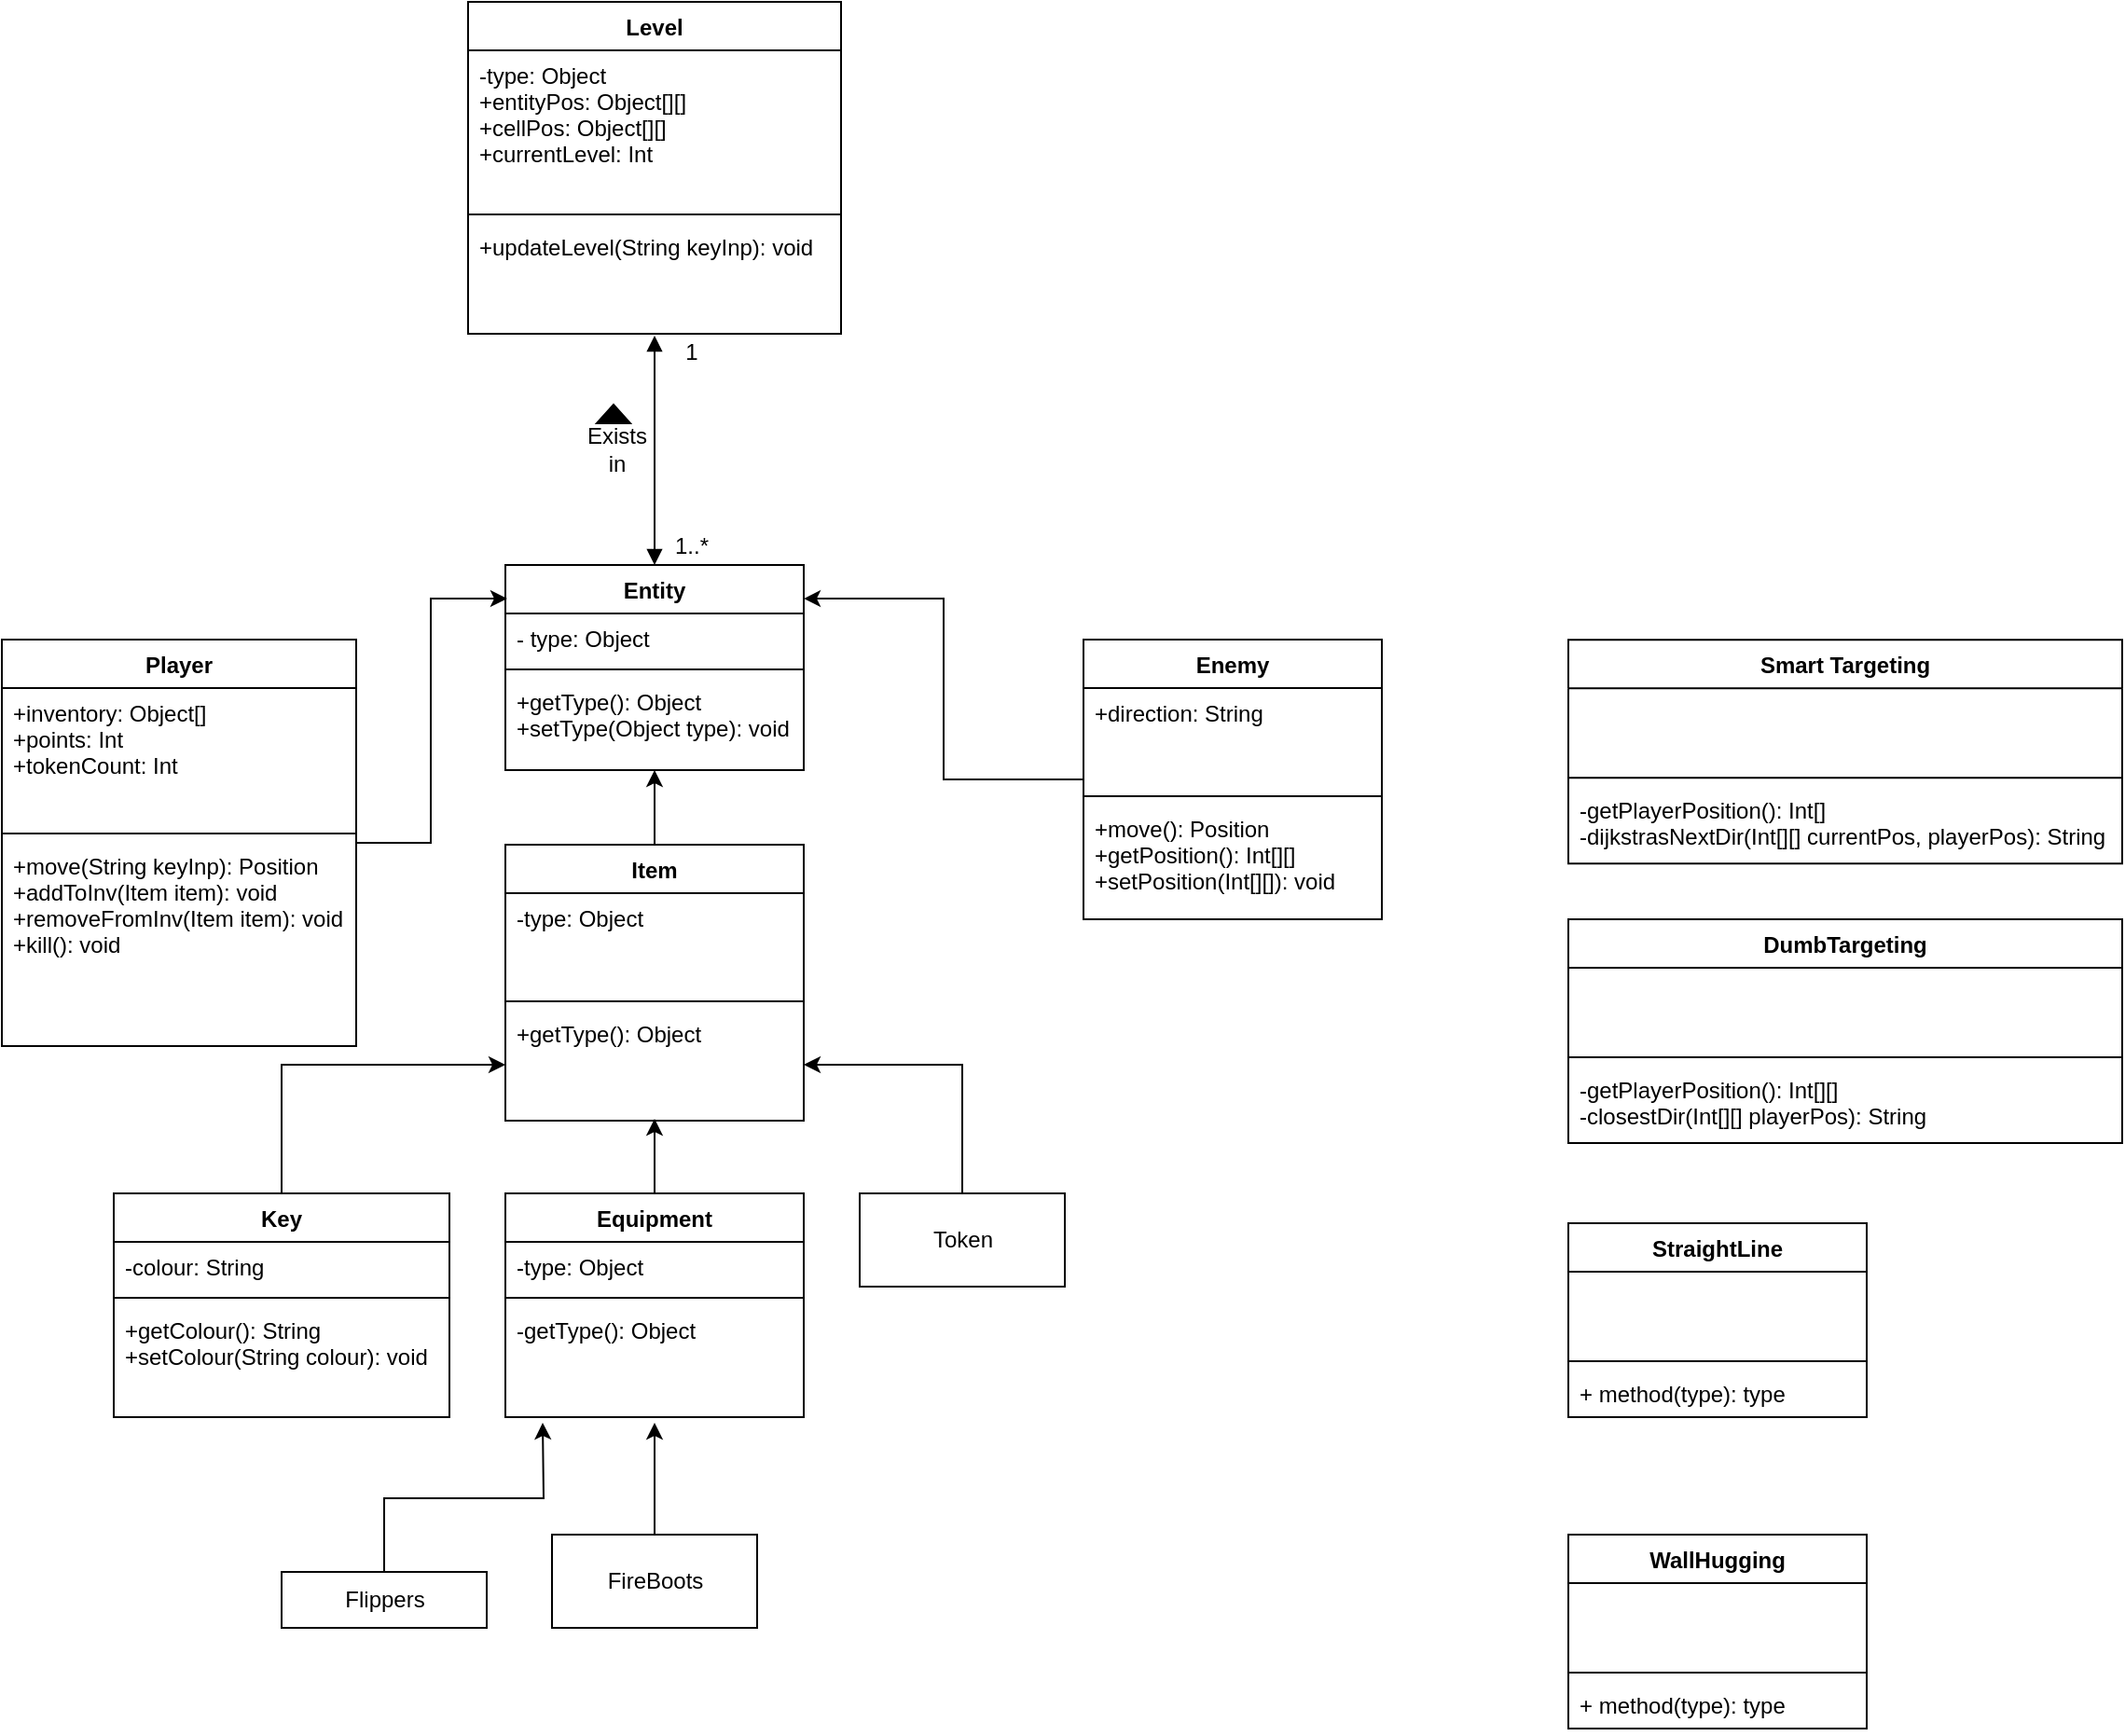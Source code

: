 <mxfile version="12.1.4" type="google" pages="1"><diagram id="qI9-ioA7yHB09PAmajUZ" name="Page-1"><mxGraphModel dx="1714" dy="1483" grid="1" gridSize="10" guides="1" tooltips="1" connect="1" arrows="1" fold="1" page="1" pageScale="1" pageWidth="1920" pageHeight="1200" math="0" shadow="0"><root><mxCell id="0"/><mxCell id="1" parent="0"/><mxCell id="9rw1dxRPRGmgnUZmav1Q-1" value="Entity" style="swimlane;fontStyle=1;align=center;verticalAlign=top;childLayout=stackLayout;horizontal=1;startSize=26;horizontalStack=0;resizeParent=1;resizeParentMax=0;resizeLast=0;collapsible=1;marginBottom=0;" parent="1" vertex="1"><mxGeometry x="400" y="412" width="160" height="110" as="geometry"/></mxCell><mxCell id="9rw1dxRPRGmgnUZmav1Q-2" value="- type: Object" style="text;strokeColor=none;fillColor=none;align=left;verticalAlign=top;spacingLeft=4;spacingRight=4;overflow=hidden;rotatable=0;points=[[0,0.5],[1,0.5]];portConstraint=eastwest;" parent="9rw1dxRPRGmgnUZmav1Q-1" vertex="1"><mxGeometry y="26" width="160" height="26" as="geometry"/></mxCell><mxCell id="9rw1dxRPRGmgnUZmav1Q-3" value="" style="line;strokeWidth=1;fillColor=none;align=left;verticalAlign=middle;spacingTop=-1;spacingLeft=3;spacingRight=3;rotatable=0;labelPosition=right;points=[];portConstraint=eastwest;" parent="9rw1dxRPRGmgnUZmav1Q-1" vertex="1"><mxGeometry y="52" width="160" height="8" as="geometry"/></mxCell><mxCell id="9rw1dxRPRGmgnUZmav1Q-4" value="+getType(): Object&#10;+setType(Object type): void" style="text;strokeColor=none;fillColor=none;align=left;verticalAlign=top;spacingLeft=4;spacingRight=4;overflow=hidden;rotatable=0;points=[[0,0.5],[1,0.5]];portConstraint=eastwest;" parent="9rw1dxRPRGmgnUZmav1Q-1" vertex="1"><mxGeometry y="60" width="160" height="50" as="geometry"/></mxCell><mxCell id="9rw1dxRPRGmgnUZmav1Q-66" style="edgeStyle=orthogonalEdgeStyle;rounded=0;orthogonalLoop=1;jettySize=auto;html=1;entryX=0.006;entryY=0.164;entryDx=0;entryDy=0;entryPerimeter=0;" parent="1" source="9rw1dxRPRGmgnUZmav1Q-5" target="9rw1dxRPRGmgnUZmav1Q-1" edge="1"><mxGeometry relative="1" as="geometry"/></mxCell><mxCell id="9rw1dxRPRGmgnUZmav1Q-5" value="Player" style="swimlane;fontStyle=1;align=center;verticalAlign=top;childLayout=stackLayout;horizontal=1;startSize=26;horizontalStack=0;resizeParent=1;resizeParentMax=0;resizeLast=0;collapsible=1;marginBottom=0;" parent="1" vertex="1"><mxGeometry x="130" y="452" width="190" height="218" as="geometry"/></mxCell><mxCell id="9rw1dxRPRGmgnUZmav1Q-6" value="+inventory: Object[]&#10;+points: Int&#10;+tokenCount: Int" style="text;strokeColor=none;fillColor=none;align=left;verticalAlign=top;spacingLeft=4;spacingRight=4;overflow=hidden;rotatable=0;points=[[0,0.5],[1,0.5]];portConstraint=eastwest;" parent="9rw1dxRPRGmgnUZmav1Q-5" vertex="1"><mxGeometry y="26" width="190" height="74" as="geometry"/></mxCell><mxCell id="9rw1dxRPRGmgnUZmav1Q-7" value="" style="line;strokeWidth=1;fillColor=none;align=left;verticalAlign=middle;spacingTop=-1;spacingLeft=3;spacingRight=3;rotatable=0;labelPosition=right;points=[];portConstraint=eastwest;" parent="9rw1dxRPRGmgnUZmav1Q-5" vertex="1"><mxGeometry y="100" width="190" height="8" as="geometry"/></mxCell><mxCell id="9rw1dxRPRGmgnUZmav1Q-8" value="+move(String keyInp): Position&#10;+addToInv(Item item): void&#10;+removeFromInv(Item item): void&#10;+kill(): void" style="text;strokeColor=none;fillColor=none;align=left;verticalAlign=top;spacingLeft=4;spacingRight=4;overflow=hidden;rotatable=0;points=[[0,0.5],[1,0.5]];portConstraint=eastwest;" parent="9rw1dxRPRGmgnUZmav1Q-5" vertex="1"><mxGeometry y="108" width="190" height="110" as="geometry"/></mxCell><mxCell id="9rw1dxRPRGmgnUZmav1Q-68" style="edgeStyle=orthogonalEdgeStyle;rounded=0;orthogonalLoop=1;jettySize=auto;html=1;entryX=1;entryY=0.164;entryDx=0;entryDy=0;entryPerimeter=0;" parent="1" source="9rw1dxRPRGmgnUZmav1Q-9" target="9rw1dxRPRGmgnUZmav1Q-1" edge="1"><mxGeometry relative="1" as="geometry"/></mxCell><mxCell id="9rw1dxRPRGmgnUZmav1Q-9" value="Enemy" style="swimlane;fontStyle=1;align=center;verticalAlign=top;childLayout=stackLayout;horizontal=1;startSize=26;horizontalStack=0;resizeParent=1;resizeParentMax=0;resizeLast=0;collapsible=1;marginBottom=0;" parent="1" vertex="1"><mxGeometry x="710" y="452" width="160" height="150" as="geometry"/></mxCell><mxCell id="9rw1dxRPRGmgnUZmav1Q-10" value="+direction: String" style="text;strokeColor=none;fillColor=none;align=left;verticalAlign=top;spacingLeft=4;spacingRight=4;overflow=hidden;rotatable=0;points=[[0,0.5],[1,0.5]];portConstraint=eastwest;" parent="9rw1dxRPRGmgnUZmav1Q-9" vertex="1"><mxGeometry y="26" width="160" height="54" as="geometry"/></mxCell><mxCell id="9rw1dxRPRGmgnUZmav1Q-11" value="" style="line;strokeWidth=1;fillColor=none;align=left;verticalAlign=middle;spacingTop=-1;spacingLeft=3;spacingRight=3;rotatable=0;labelPosition=right;points=[];portConstraint=eastwest;" parent="9rw1dxRPRGmgnUZmav1Q-9" vertex="1"><mxGeometry y="80" width="160" height="8" as="geometry"/></mxCell><mxCell id="9rw1dxRPRGmgnUZmav1Q-12" value="+move(): Position&#10;+getPosition(): Int[][]&#10;+setPosition(Int[][]): void" style="text;strokeColor=none;fillColor=none;align=left;verticalAlign=top;spacingLeft=4;spacingRight=4;overflow=hidden;rotatable=0;points=[[0,0.5],[1,0.5]];portConstraint=eastwest;" parent="9rw1dxRPRGmgnUZmav1Q-9" vertex="1"><mxGeometry y="88" width="160" height="62" as="geometry"/></mxCell><mxCell id="9rw1dxRPRGmgnUZmav1Q-67" style="edgeStyle=orthogonalEdgeStyle;rounded=0;orthogonalLoop=1;jettySize=auto;html=1;exitX=0.5;exitY=0;exitDx=0;exitDy=0;entryX=0.5;entryY=1;entryDx=0;entryDy=0;entryPerimeter=0;" parent="1" source="9rw1dxRPRGmgnUZmav1Q-13" target="9rw1dxRPRGmgnUZmav1Q-4" edge="1"><mxGeometry relative="1" as="geometry"/></mxCell><mxCell id="9rw1dxRPRGmgnUZmav1Q-13" value="Item" style="swimlane;fontStyle=1;align=center;verticalAlign=top;childLayout=stackLayout;horizontal=1;startSize=26;horizontalStack=0;resizeParent=1;resizeParentMax=0;resizeLast=0;collapsible=1;marginBottom=0;" parent="1" vertex="1"><mxGeometry x="400" y="562" width="160" height="148" as="geometry"/></mxCell><mxCell id="9rw1dxRPRGmgnUZmav1Q-14" value="-type: Object" style="text;strokeColor=none;fillColor=none;align=left;verticalAlign=top;spacingLeft=4;spacingRight=4;overflow=hidden;rotatable=0;points=[[0,0.5],[1,0.5]];portConstraint=eastwest;" parent="9rw1dxRPRGmgnUZmav1Q-13" vertex="1"><mxGeometry y="26" width="160" height="54" as="geometry"/></mxCell><mxCell id="9rw1dxRPRGmgnUZmav1Q-15" value="" style="line;strokeWidth=1;fillColor=none;align=left;verticalAlign=middle;spacingTop=-1;spacingLeft=3;spacingRight=3;rotatable=0;labelPosition=right;points=[];portConstraint=eastwest;" parent="9rw1dxRPRGmgnUZmav1Q-13" vertex="1"><mxGeometry y="80" width="160" height="8" as="geometry"/></mxCell><mxCell id="9rw1dxRPRGmgnUZmav1Q-16" value="+getType(): Object" style="text;strokeColor=none;fillColor=none;align=left;verticalAlign=top;spacingLeft=4;spacingRight=4;overflow=hidden;rotatable=0;points=[[0,0.5],[1,0.5]];portConstraint=eastwest;" parent="9rw1dxRPRGmgnUZmav1Q-13" vertex="1"><mxGeometry y="88" width="160" height="60" as="geometry"/></mxCell><mxCell id="9rw1dxRPRGmgnUZmav1Q-17" value="Level" style="swimlane;fontStyle=1;align=center;verticalAlign=top;childLayout=stackLayout;horizontal=1;startSize=26;horizontalStack=0;resizeParent=1;resizeParentMax=0;resizeLast=0;collapsible=1;marginBottom=0;" parent="1" vertex="1"><mxGeometry x="380" y="110" width="200" height="178" as="geometry"><mxRectangle x="310" y="30" width="60" height="26" as="alternateBounds"/></mxGeometry></mxCell><mxCell id="9rw1dxRPRGmgnUZmav1Q-18" value="-type: Object&#10;+entityPos: Object[][]&#10;+cellPos: Object[][]&#10;+currentLevel: Int" style="text;strokeColor=none;fillColor=none;align=left;verticalAlign=top;spacingLeft=4;spacingRight=4;overflow=hidden;rotatable=0;points=[[0,0.5],[1,0.5]];portConstraint=eastwest;" parent="9rw1dxRPRGmgnUZmav1Q-17" vertex="1"><mxGeometry y="26" width="200" height="84" as="geometry"/></mxCell><mxCell id="9rw1dxRPRGmgnUZmav1Q-19" value="" style="line;strokeWidth=1;fillColor=none;align=left;verticalAlign=middle;spacingTop=-1;spacingLeft=3;spacingRight=3;rotatable=0;labelPosition=right;points=[];portConstraint=eastwest;" parent="9rw1dxRPRGmgnUZmav1Q-17" vertex="1"><mxGeometry y="110" width="200" height="8" as="geometry"/></mxCell><mxCell id="9rw1dxRPRGmgnUZmav1Q-20" value="+updateLevel(String keyInp): void" style="text;strokeColor=none;fillColor=none;align=left;verticalAlign=top;spacingLeft=4;spacingRight=4;overflow=hidden;rotatable=0;points=[[0,0.5],[1,0.5]];portConstraint=eastwest;" parent="9rw1dxRPRGmgnUZmav1Q-17" vertex="1"><mxGeometry y="118" width="200" height="60" as="geometry"/></mxCell><mxCell id="9rw1dxRPRGmgnUZmav1Q-69" style="edgeStyle=orthogonalEdgeStyle;rounded=0;orthogonalLoop=1;jettySize=auto;html=1;exitX=0.5;exitY=0;exitDx=0;exitDy=0;" parent="1" source="9rw1dxRPRGmgnUZmav1Q-40" edge="1"><mxGeometry relative="1" as="geometry"><mxPoint x="480" y="709" as="targetPoint"/></mxGeometry></mxCell><mxCell id="9rw1dxRPRGmgnUZmav1Q-40" value="Equipment" style="swimlane;fontStyle=1;align=center;verticalAlign=top;childLayout=stackLayout;horizontal=1;startSize=26;horizontalStack=0;resizeParent=1;resizeParentMax=0;resizeLast=0;collapsible=1;marginBottom=0;" parent="1" vertex="1"><mxGeometry x="400" y="749" width="160" height="120" as="geometry"/></mxCell><mxCell id="9rw1dxRPRGmgnUZmav1Q-41" value="-type: Object" style="text;strokeColor=none;fillColor=none;align=left;verticalAlign=top;spacingLeft=4;spacingRight=4;overflow=hidden;rotatable=0;points=[[0,0.5],[1,0.5]];portConstraint=eastwest;" parent="9rw1dxRPRGmgnUZmav1Q-40" vertex="1"><mxGeometry y="26" width="160" height="26" as="geometry"/></mxCell><mxCell id="9rw1dxRPRGmgnUZmav1Q-42" value="" style="line;strokeWidth=1;fillColor=none;align=left;verticalAlign=middle;spacingTop=-1;spacingLeft=3;spacingRight=3;rotatable=0;labelPosition=right;points=[];portConstraint=eastwest;" parent="9rw1dxRPRGmgnUZmav1Q-40" vertex="1"><mxGeometry y="52" width="160" height="8" as="geometry"/></mxCell><mxCell id="9rw1dxRPRGmgnUZmav1Q-43" value="-getType(): Object" style="text;strokeColor=none;fillColor=none;align=left;verticalAlign=top;spacingLeft=4;spacingRight=4;overflow=hidden;rotatable=0;points=[[0,0.5],[1,0.5]];portConstraint=eastwest;" parent="9rw1dxRPRGmgnUZmav1Q-40" vertex="1"><mxGeometry y="60" width="160" height="60" as="geometry"/></mxCell><mxCell id="9rw1dxRPRGmgnUZmav1Q-70" style="edgeStyle=orthogonalEdgeStyle;rounded=0;orthogonalLoop=1;jettySize=auto;html=1;exitX=0.5;exitY=0;exitDx=0;exitDy=0;entryX=0;entryY=0.5;entryDx=0;entryDy=0;" parent="1" source="9rw1dxRPRGmgnUZmav1Q-44" target="9rw1dxRPRGmgnUZmav1Q-16" edge="1"><mxGeometry relative="1" as="geometry"/></mxCell><mxCell id="9rw1dxRPRGmgnUZmav1Q-44" value="Key" style="swimlane;fontStyle=1;align=center;verticalAlign=top;childLayout=stackLayout;horizontal=1;startSize=26;horizontalStack=0;resizeParent=1;resizeParentMax=0;resizeLast=0;collapsible=1;marginBottom=0;" parent="1" vertex="1"><mxGeometry x="190" y="749" width="180" height="120" as="geometry"/></mxCell><mxCell id="9rw1dxRPRGmgnUZmav1Q-45" value="-colour: String" style="text;strokeColor=none;fillColor=none;align=left;verticalAlign=top;spacingLeft=4;spacingRight=4;overflow=hidden;rotatable=0;points=[[0,0.5],[1,0.5]];portConstraint=eastwest;" parent="9rw1dxRPRGmgnUZmav1Q-44" vertex="1"><mxGeometry y="26" width="180" height="26" as="geometry"/></mxCell><mxCell id="9rw1dxRPRGmgnUZmav1Q-46" value="" style="line;strokeWidth=1;fillColor=none;align=left;verticalAlign=middle;spacingTop=-1;spacingLeft=3;spacingRight=3;rotatable=0;labelPosition=right;points=[];portConstraint=eastwest;" parent="9rw1dxRPRGmgnUZmav1Q-44" vertex="1"><mxGeometry y="52" width="180" height="8" as="geometry"/></mxCell><mxCell id="9rw1dxRPRGmgnUZmav1Q-47" value="+getColour(): String&#10;+setColour(String colour): void" style="text;strokeColor=none;fillColor=none;align=left;verticalAlign=top;spacingLeft=4;spacingRight=4;overflow=hidden;rotatable=0;points=[[0,0.5],[1,0.5]];portConstraint=eastwest;" parent="9rw1dxRPRGmgnUZmav1Q-44" vertex="1"><mxGeometry y="60" width="180" height="60" as="geometry"/></mxCell><mxCell id="9rw1dxRPRGmgnUZmav1Q-71" style="edgeStyle=orthogonalEdgeStyle;rounded=0;orthogonalLoop=1;jettySize=auto;html=1;exitX=0.5;exitY=0;exitDx=0;exitDy=0;entryX=1;entryY=0.5;entryDx=0;entryDy=0;" parent="1" source="9rw1dxRPRGmgnUZmav1Q-52" target="9rw1dxRPRGmgnUZmav1Q-16" edge="1"><mxGeometry relative="1" as="geometry"/></mxCell><mxCell id="9rw1dxRPRGmgnUZmav1Q-52" value="Token" style="html=1;" parent="1" vertex="1"><mxGeometry x="590" y="749" width="110" height="50" as="geometry"/></mxCell><mxCell id="9rw1dxRPRGmgnUZmav1Q-72" style="edgeStyle=orthogonalEdgeStyle;rounded=0;orthogonalLoop=1;jettySize=auto;html=1;exitX=0.5;exitY=0;exitDx=0;exitDy=0;" parent="1" source="9rw1dxRPRGmgnUZmav1Q-57" edge="1"><mxGeometry relative="1" as="geometry"><mxPoint x="420" y="872" as="targetPoint"/></mxGeometry></mxCell><mxCell id="9rw1dxRPRGmgnUZmav1Q-57" value="Flippers" style="html=1;" parent="1" vertex="1"><mxGeometry x="280" y="952" width="110" height="30" as="geometry"/></mxCell><mxCell id="9rw1dxRPRGmgnUZmav1Q-73" style="edgeStyle=orthogonalEdgeStyle;rounded=0;orthogonalLoop=1;jettySize=auto;html=1;exitX=0.5;exitY=0;exitDx=0;exitDy=0;" parent="1" source="9rw1dxRPRGmgnUZmav1Q-58" edge="1"><mxGeometry relative="1" as="geometry"><mxPoint x="480" y="872" as="targetPoint"/></mxGeometry></mxCell><mxCell id="9rw1dxRPRGmgnUZmav1Q-58" value="FireBoots" style="html=1;" parent="1" vertex="1"><mxGeometry x="425" y="932" width="110" height="50" as="geometry"/></mxCell><mxCell id="9rw1dxRPRGmgnUZmav1Q-74" value="StraightLine" style="swimlane;fontStyle=1;align=center;verticalAlign=top;childLayout=stackLayout;horizontal=1;startSize=26;horizontalStack=0;resizeParent=1;resizeParentMax=0;resizeLast=0;collapsible=1;marginBottom=0;" parent="1" vertex="1"><mxGeometry x="970" y="765" width="160" height="104" as="geometry"/></mxCell><mxCell id="9rw1dxRPRGmgnUZmav1Q-75" value="&#10;&#10;" style="text;strokeColor=none;fillColor=none;align=left;verticalAlign=top;spacingLeft=4;spacingRight=4;overflow=hidden;rotatable=0;points=[[0,0.5],[1,0.5]];portConstraint=eastwest;" parent="9rw1dxRPRGmgnUZmav1Q-74" vertex="1"><mxGeometry y="26" width="160" height="44" as="geometry"/></mxCell><mxCell id="9rw1dxRPRGmgnUZmav1Q-76" value="" style="line;strokeWidth=1;fillColor=none;align=left;verticalAlign=middle;spacingTop=-1;spacingLeft=3;spacingRight=3;rotatable=0;labelPosition=right;points=[];portConstraint=eastwest;" parent="9rw1dxRPRGmgnUZmav1Q-74" vertex="1"><mxGeometry y="70" width="160" height="8" as="geometry"/></mxCell><mxCell id="9rw1dxRPRGmgnUZmav1Q-77" value="+ method(type): type" style="text;strokeColor=none;fillColor=none;align=left;verticalAlign=top;spacingLeft=4;spacingRight=4;overflow=hidden;rotatable=0;points=[[0,0.5],[1,0.5]];portConstraint=eastwest;" parent="9rw1dxRPRGmgnUZmav1Q-74" vertex="1"><mxGeometry y="78" width="160" height="26" as="geometry"/></mxCell><mxCell id="9rw1dxRPRGmgnUZmav1Q-85" value="" style="endArrow=block;startArrow=block;endFill=1;startFill=1;html=1;exitX=0.5;exitY=0;exitDx=0;exitDy=0;" parent="1" source="9rw1dxRPRGmgnUZmav1Q-1" edge="1"><mxGeometry width="160" relative="1" as="geometry"><mxPoint x="170" y="322" as="sourcePoint"/><mxPoint x="480" y="289" as="targetPoint"/></mxGeometry></mxCell><mxCell id="9rw1dxRPRGmgnUZmav1Q-86" value="Exists in" style="text;html=1;strokeColor=none;fillColor=none;align=center;verticalAlign=middle;whiteSpace=wrap;rounded=0;direction=south;" parent="1" vertex="1"><mxGeometry x="450" y="330" width="20" height="40" as="geometry"/></mxCell><mxCell id="9rw1dxRPRGmgnUZmav1Q-87" value="" style="triangle;whiteSpace=wrap;html=1;rotation=-90;fillColor=#000000;" parent="1" vertex="1"><mxGeometry x="453" y="322" width="10" height="18" as="geometry"/></mxCell><mxCell id="9rw1dxRPRGmgnUZmav1Q-88" value="1" style="text;html=1;strokeColor=none;fillColor=none;align=center;verticalAlign=middle;whiteSpace=wrap;rounded=0;" parent="1" vertex="1"><mxGeometry x="480" y="288" width="40" height="20" as="geometry"/></mxCell><mxCell id="9rw1dxRPRGmgnUZmav1Q-89" value="1..*" style="text;html=1;strokeColor=none;fillColor=none;align=center;verticalAlign=middle;whiteSpace=wrap;rounded=0;" parent="1" vertex="1"><mxGeometry x="480" y="392" width="40" height="20" as="geometry"/></mxCell><mxCell id="9rw1dxRPRGmgnUZmav1Q-90" value="DumbTargeting&#10;" style="swimlane;fontStyle=1;align=center;verticalAlign=top;childLayout=stackLayout;horizontal=1;startSize=26;horizontalStack=0;resizeParent=1;resizeParentMax=0;resizeLast=0;collapsible=1;marginBottom=0;" parent="1" vertex="1"><mxGeometry x="970" y="602" width="297" height="120" as="geometry"/></mxCell><mxCell id="9rw1dxRPRGmgnUZmav1Q-91" value="&#10;&#10;" style="text;strokeColor=none;fillColor=none;align=left;verticalAlign=top;spacingLeft=4;spacingRight=4;overflow=hidden;rotatable=0;points=[[0,0.5],[1,0.5]];portConstraint=eastwest;" parent="9rw1dxRPRGmgnUZmav1Q-90" vertex="1"><mxGeometry y="26" width="297" height="44" as="geometry"/></mxCell><mxCell id="9rw1dxRPRGmgnUZmav1Q-92" value="" style="line;strokeWidth=1;fillColor=none;align=left;verticalAlign=middle;spacingTop=-1;spacingLeft=3;spacingRight=3;rotatable=0;labelPosition=right;points=[];portConstraint=eastwest;" parent="9rw1dxRPRGmgnUZmav1Q-90" vertex="1"><mxGeometry y="70" width="297" height="8" as="geometry"/></mxCell><mxCell id="9rw1dxRPRGmgnUZmav1Q-93" value="-getPlayerPosition(): Int[][]&#10;-closestDir(Int[][] playerPos): String" style="text;strokeColor=none;fillColor=none;align=left;verticalAlign=top;spacingLeft=4;spacingRight=4;overflow=hidden;rotatable=0;points=[[0,0.5],[1,0.5]];portConstraint=eastwest;" parent="9rw1dxRPRGmgnUZmav1Q-90" vertex="1"><mxGeometry y="78" width="297" height="42" as="geometry"/></mxCell><mxCell id="9rw1dxRPRGmgnUZmav1Q-94" value="Smart Targeting" style="swimlane;fontStyle=1;align=center;verticalAlign=top;childLayout=stackLayout;horizontal=1;startSize=26;horizontalStack=0;resizeParent=1;resizeParentMax=0;resizeLast=0;collapsible=1;marginBottom=0;" parent="1" vertex="1"><mxGeometry x="970" y="452.147" width="297" height="120" as="geometry"/></mxCell><mxCell id="9rw1dxRPRGmgnUZmav1Q-95" value="&#10;&#10;" style="text;strokeColor=none;fillColor=none;align=left;verticalAlign=top;spacingLeft=4;spacingRight=4;overflow=hidden;rotatable=0;points=[[0,0.5],[1,0.5]];portConstraint=eastwest;" parent="9rw1dxRPRGmgnUZmav1Q-94" vertex="1"><mxGeometry y="26" width="297" height="44" as="geometry"/></mxCell><mxCell id="9rw1dxRPRGmgnUZmav1Q-96" value="" style="line;strokeWidth=1;fillColor=none;align=left;verticalAlign=middle;spacingTop=-1;spacingLeft=3;spacingRight=3;rotatable=0;labelPosition=right;points=[];portConstraint=eastwest;" parent="9rw1dxRPRGmgnUZmav1Q-94" vertex="1"><mxGeometry y="70" width="297" height="8" as="geometry"/></mxCell><mxCell id="9rw1dxRPRGmgnUZmav1Q-97" value="-getPlayerPosition(): Int[]&#10;-dijkstrasNextDir(Int[][] currentPos, playerPos): String" style="text;strokeColor=none;fillColor=none;align=left;verticalAlign=top;spacingLeft=4;spacingRight=4;overflow=hidden;rotatable=0;points=[[0,0.5],[1,0.5]];portConstraint=eastwest;" parent="9rw1dxRPRGmgnUZmav1Q-94" vertex="1"><mxGeometry y="78" width="297" height="42" as="geometry"/></mxCell><mxCell id="9rw1dxRPRGmgnUZmav1Q-98" value="WallHugging" style="swimlane;fontStyle=1;align=center;verticalAlign=top;childLayout=stackLayout;horizontal=1;startSize=26;horizontalStack=0;resizeParent=1;resizeParentMax=0;resizeLast=0;collapsible=1;marginBottom=0;" parent="1" vertex="1"><mxGeometry x="970" y="932" width="160" height="104" as="geometry"/></mxCell><mxCell id="9rw1dxRPRGmgnUZmav1Q-99" value="&#10;&#10;&#10;" style="text;strokeColor=none;fillColor=none;align=left;verticalAlign=top;spacingLeft=4;spacingRight=4;overflow=hidden;rotatable=0;points=[[0,0.5],[1,0.5]];portConstraint=eastwest;" parent="9rw1dxRPRGmgnUZmav1Q-98" vertex="1"><mxGeometry y="26" width="160" height="44" as="geometry"/></mxCell><mxCell id="9rw1dxRPRGmgnUZmav1Q-100" value="" style="line;strokeWidth=1;fillColor=none;align=left;verticalAlign=middle;spacingTop=-1;spacingLeft=3;spacingRight=3;rotatable=0;labelPosition=right;points=[];portConstraint=eastwest;" parent="9rw1dxRPRGmgnUZmav1Q-98" vertex="1"><mxGeometry y="70" width="160" height="8" as="geometry"/></mxCell><mxCell id="9rw1dxRPRGmgnUZmav1Q-101" value="+ method(type): type" style="text;strokeColor=none;fillColor=none;align=left;verticalAlign=top;spacingLeft=4;spacingRight=4;overflow=hidden;rotatable=0;points=[[0,0.5],[1,0.5]];portConstraint=eastwest;" parent="9rw1dxRPRGmgnUZmav1Q-98" vertex="1"><mxGeometry y="78" width="160" height="26" as="geometry"/></mxCell></root></mxGraphModel></diagram></mxfile>